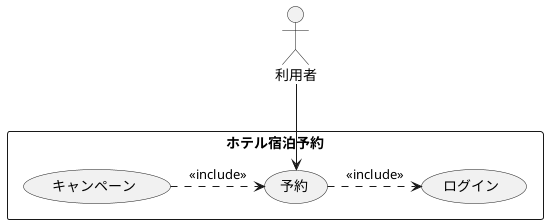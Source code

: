 @startuml ユースケース図
actor 利用者
rectangle ホテル宿泊予約 {
usecase ログイン
usecase 予約
usecase キャンペーン
}
キャンペーン .> 予約: << include >>
利用者 --> 予約
予約 .> ログイン : << include >>
@enduml
